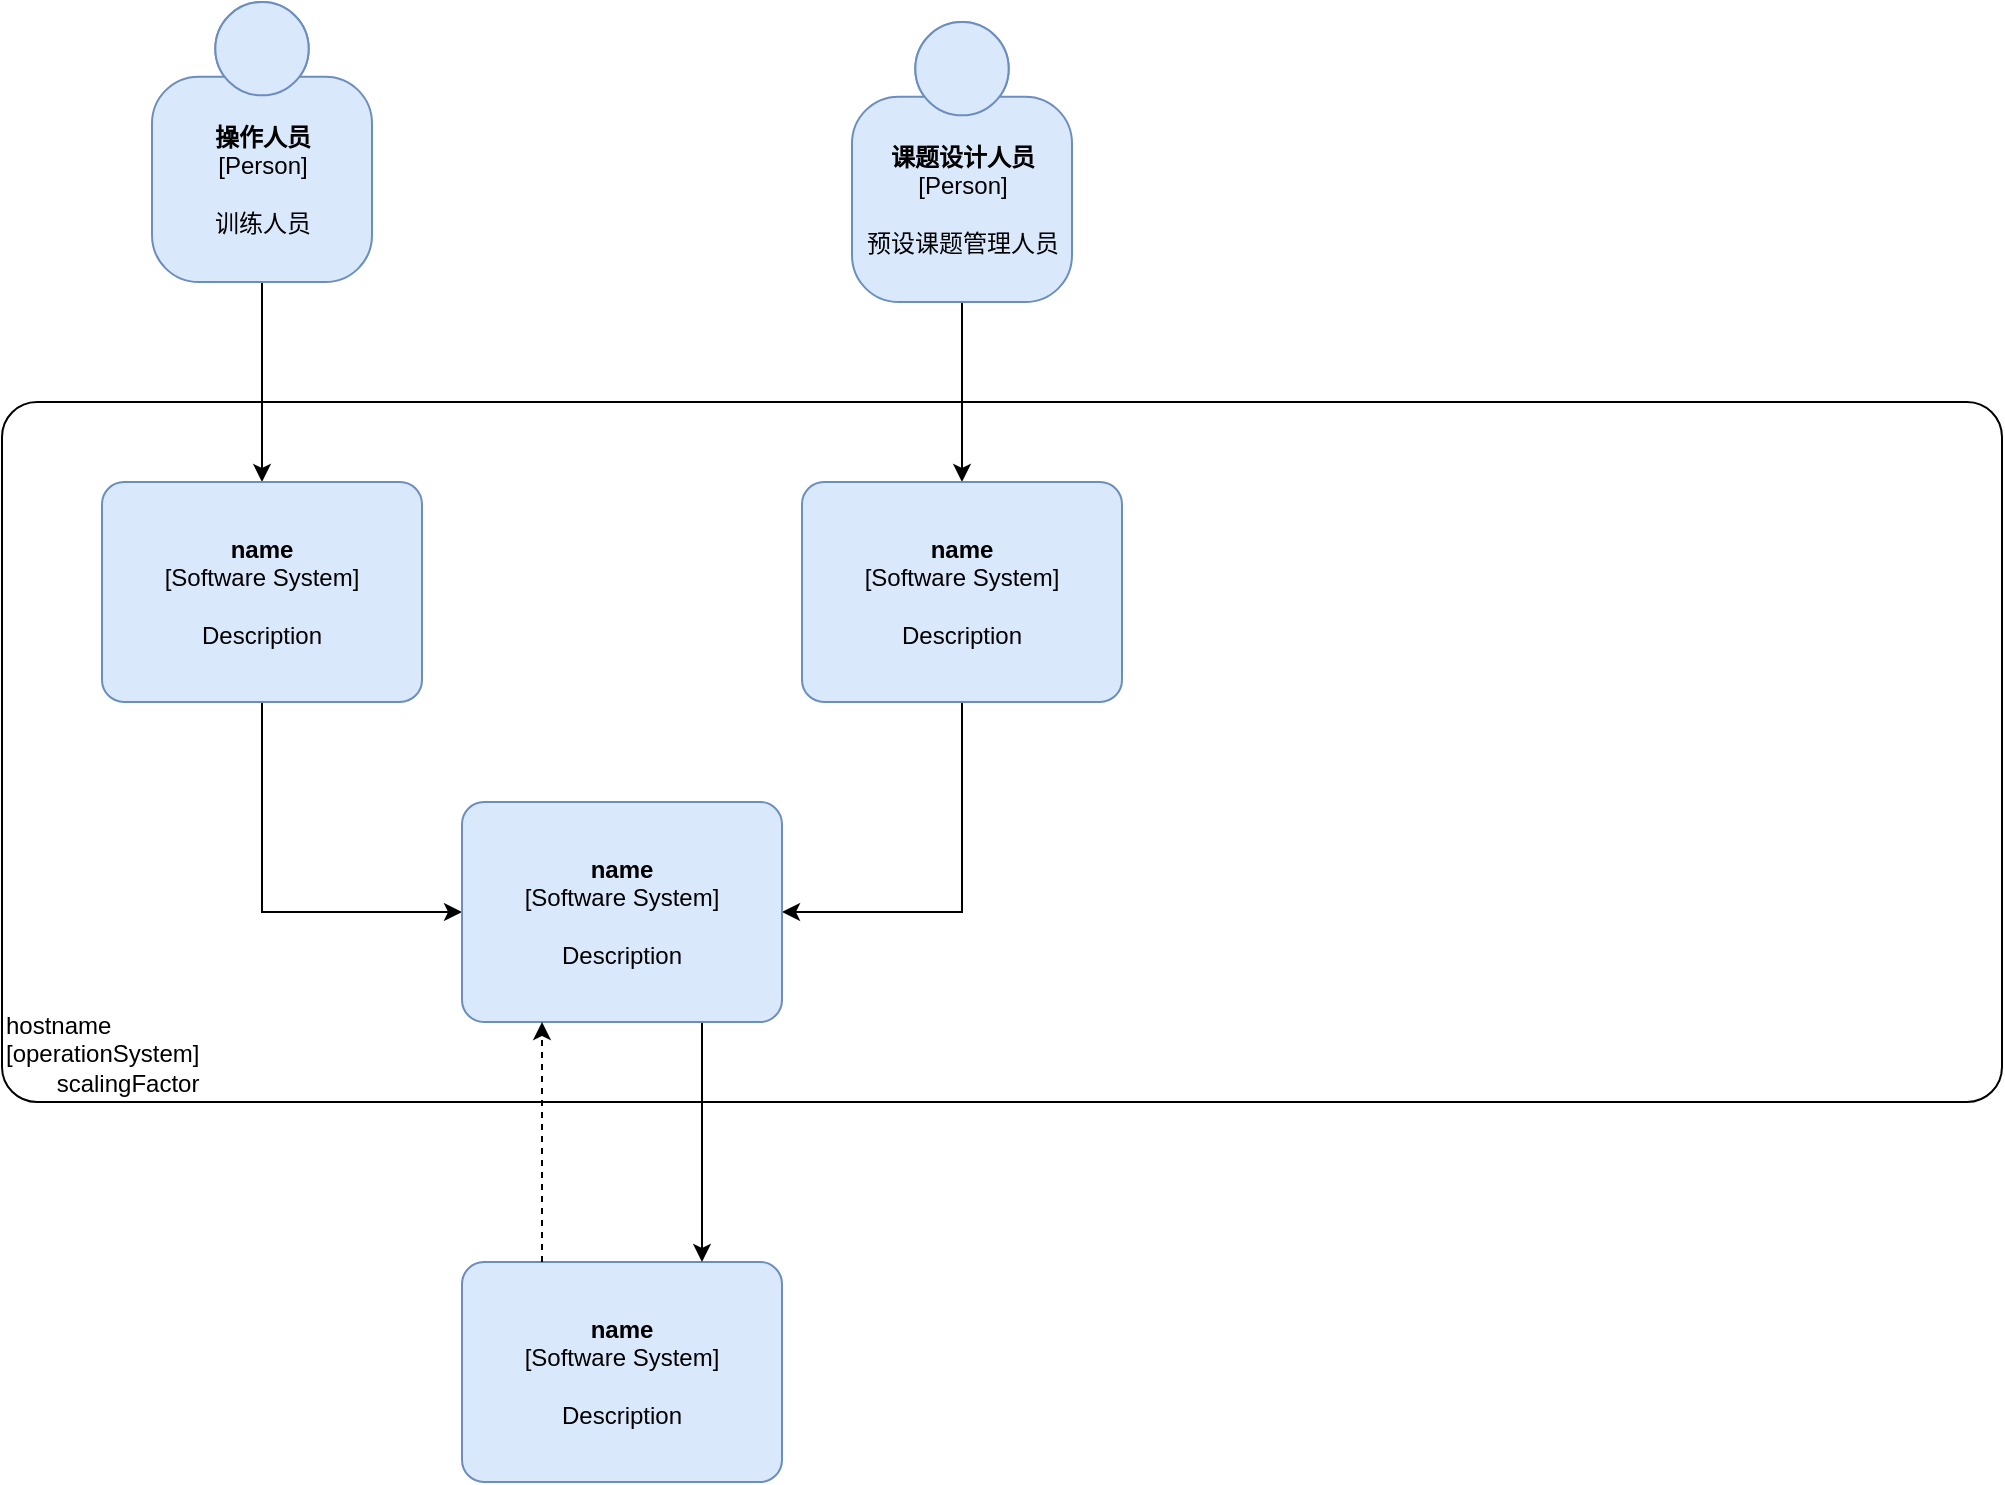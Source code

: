 <mxfile version="12.6.2" type="github">
  <diagram id="lgAuYJyEuSMVy0AEpolL" name="第 1 页">
    <mxGraphModel dx="1422" dy="770" grid="1" gridSize="10" guides="1" tooltips="1" connect="1" arrows="1" fold="1" page="1" pageScale="1" pageWidth="827" pageHeight="1169" math="0" shadow="0">
      <root>
        <mxCell id="0"/>
        <mxCell id="1" parent="0"/>
        <mxCell id="aGzzD4FkBtij4D7MmjPM-3" value="&lt;div style=&quot;text-align: left&quot;&gt;hostname&lt;/div&gt;&lt;div style=&quot;text-align: left&quot;&gt;[operationSystem]&lt;/div&gt;&lt;div style=&quot;text-align: right&quot;&gt;scalingFactor&lt;/div&gt;" style="rounded=1;whiteSpace=wrap;html=1;labelBackgroundColor=none;fillColor=#ffffff;fontColor=#000000;align=left;arcSize=5;strokeColor=#000000;verticalAlign=bottom;points=[[0.25,0,0],[0.5,0,0],[0.75,0,0],[1,0.25,0],[1,0.5,0],[1,0.75,0],[0.75,1,0],[0.5,1,0],[0.25,1,0],[0,0.75,0],[0,0.5,0],[0,0.25,0]];" vertex="1" parent="1">
          <mxGeometry x="90" y="310" width="1000" height="350" as="geometry"/>
        </mxCell>
        <mxCell id="aGzzD4FkBtij4D7MmjPM-8" style="edgeStyle=orthogonalEdgeStyle;rounded=0;orthogonalLoop=1;jettySize=auto;html=1;exitX=0.5;exitY=1;exitDx=0;exitDy=0;exitPerimeter=0;entryX=0.5;entryY=0;entryDx=0;entryDy=0;entryPerimeter=0;" edge="1" parent="1" source="aGzzD4FkBtij4D7MmjPM-1" target="aGzzD4FkBtij4D7MmjPM-2">
          <mxGeometry relative="1" as="geometry"/>
        </mxCell>
        <mxCell id="aGzzD4FkBtij4D7MmjPM-1" value="&lt;b&gt;操作人员&lt;/b&gt;&lt;br&gt;&lt;div&gt;[Person]&lt;/div&gt;&lt;br&gt;&lt;div&gt;训练人员&lt;/div&gt;" style="html=1;dashed=0;whitespace=wrap;fillColor=#DAE8FC;strokeColor=#6C8EBF;shape=mxgraph.c4.person;align=center;points=[[0.5,0,0],[1,0.5,0],[1,0.75,0],[0.75,1,0],[0.5,1,0],[0.25,1,0],[0,0.75,0],[0,0.5,0]];" vertex="1" parent="1">
          <mxGeometry x="165" y="110" width="110.0" height="140" as="geometry"/>
        </mxCell>
        <mxCell id="aGzzD4FkBtij4D7MmjPM-10" style="edgeStyle=orthogonalEdgeStyle;rounded=0;orthogonalLoop=1;jettySize=auto;html=1;exitX=0.5;exitY=1;exitDx=0;exitDy=0;exitPerimeter=0;entryX=0;entryY=0.5;entryDx=0;entryDy=0;entryPerimeter=0;" edge="1" parent="1" source="aGzzD4FkBtij4D7MmjPM-2" target="aGzzD4FkBtij4D7MmjPM-7">
          <mxGeometry relative="1" as="geometry"/>
        </mxCell>
        <mxCell id="aGzzD4FkBtij4D7MmjPM-2" value="&lt;b&gt;name&lt;/b&gt;&lt;div&gt;[Software System]&lt;/div&gt;&lt;br&gt;&lt;div&gt;Description&lt;/div&gt;" style="rounded=1;whiteSpace=wrap;html=1;labelBackgroundColor=none;fillColor=#dae8fc;fontColor=#000000;align=center;arcSize=10;strokeColor=#6c8ebf;points=[[0.25,0,0],[0.5,0,0],[0.75,0,0],[1,0.25,0],[1,0.5,0],[1,0.75,0],[0.75,1,0],[0.5,1,0],[0.25,1,0],[0,0.75,0],[0,0.5,0],[0,0.25,0]];" vertex="1" parent="1">
          <mxGeometry x="140" y="350" width="160" height="110.0" as="geometry"/>
        </mxCell>
        <mxCell id="aGzzD4FkBtij4D7MmjPM-4" value="&lt;b&gt;name&lt;/b&gt;&lt;div&gt;[Software System]&lt;/div&gt;&lt;br&gt;&lt;div&gt;Description&lt;/div&gt;" style="rounded=1;whiteSpace=wrap;html=1;labelBackgroundColor=none;fillColor=#dae8fc;fontColor=#000000;align=center;arcSize=10;strokeColor=#6c8ebf;points=[[0.25,0,0],[0.5,0,0],[0.75,0,0],[1,0.25,0],[1,0.5,0],[1,0.75,0],[0.75,1,0],[0.5,1,0],[0.25,1,0],[0,0.75,0],[0,0.5,0],[0,0.25,0]];" vertex="1" parent="1">
          <mxGeometry x="320" y="740" width="160" height="110.0" as="geometry"/>
        </mxCell>
        <mxCell id="aGzzD4FkBtij4D7MmjPM-9" style="edgeStyle=orthogonalEdgeStyle;rounded=0;orthogonalLoop=1;jettySize=auto;html=1;exitX=0.5;exitY=1;exitDx=0;exitDy=0;exitPerimeter=0;entryX=0.5;entryY=0;entryDx=0;entryDy=0;entryPerimeter=0;" edge="1" parent="1" source="aGzzD4FkBtij4D7MmjPM-5" target="aGzzD4FkBtij4D7MmjPM-6">
          <mxGeometry relative="1" as="geometry"/>
        </mxCell>
        <mxCell id="aGzzD4FkBtij4D7MmjPM-5" value="&lt;b&gt;课题设计人员&lt;/b&gt;&lt;br&gt;&lt;div&gt;[Person]&lt;/div&gt;&lt;br&gt;&lt;div&gt;预设课题管理人员&lt;/div&gt;" style="html=1;dashed=0;whitespace=wrap;fillColor=#DAE8FC;strokeColor=#6C8EBF;shape=mxgraph.c4.person;align=center;points=[[0.5,0,0],[1,0.5,0],[1,0.75,0],[0.75,1,0],[0.5,1,0],[0.25,1,0],[0,0.75,0],[0,0.5,0]];" vertex="1" parent="1">
          <mxGeometry x="515" y="120" width="110.0" height="140" as="geometry"/>
        </mxCell>
        <mxCell id="aGzzD4FkBtij4D7MmjPM-11" style="edgeStyle=orthogonalEdgeStyle;rounded=0;orthogonalLoop=1;jettySize=auto;html=1;exitX=0.5;exitY=1;exitDx=0;exitDy=0;exitPerimeter=0;entryX=1;entryY=0.5;entryDx=0;entryDy=0;entryPerimeter=0;" edge="1" parent="1" source="aGzzD4FkBtij4D7MmjPM-6" target="aGzzD4FkBtij4D7MmjPM-7">
          <mxGeometry relative="1" as="geometry"/>
        </mxCell>
        <mxCell id="aGzzD4FkBtij4D7MmjPM-6" value="&lt;b&gt;name&lt;/b&gt;&lt;div&gt;[Software System]&lt;/div&gt;&lt;br&gt;&lt;div&gt;Description&lt;/div&gt;" style="rounded=1;whiteSpace=wrap;html=1;labelBackgroundColor=none;fillColor=#dae8fc;fontColor=#000000;align=center;arcSize=10;strokeColor=#6c8ebf;points=[[0.25,0,0],[0.5,0,0],[0.75,0,0],[1,0.25,0],[1,0.5,0],[1,0.75,0],[0.75,1,0],[0.5,1,0],[0.25,1,0],[0,0.75,0],[0,0.5,0],[0,0.25,0]];" vertex="1" parent="1">
          <mxGeometry x="490" y="350" width="160" height="110.0" as="geometry"/>
        </mxCell>
        <mxCell id="aGzzD4FkBtij4D7MmjPM-14" style="edgeStyle=orthogonalEdgeStyle;rounded=0;orthogonalLoop=1;jettySize=auto;html=1;exitX=0.75;exitY=1;exitDx=0;exitDy=0;exitPerimeter=0;entryX=0.75;entryY=0;entryDx=0;entryDy=0;entryPerimeter=0;" edge="1" parent="1" source="aGzzD4FkBtij4D7MmjPM-7" target="aGzzD4FkBtij4D7MmjPM-4">
          <mxGeometry relative="1" as="geometry"/>
        </mxCell>
        <mxCell id="aGzzD4FkBtij4D7MmjPM-7" value="&lt;b&gt;name&lt;/b&gt;&lt;div&gt;[Software System]&lt;/div&gt;&lt;br&gt;&lt;div&gt;Description&lt;/div&gt;" style="rounded=1;whiteSpace=wrap;html=1;labelBackgroundColor=none;fillColor=#dae8fc;fontColor=#000000;align=center;arcSize=10;strokeColor=#6c8ebf;points=[[0.25,0,0],[0.5,0,0],[0.75,0,0],[1,0.25,0],[1,0.5,0],[1,0.75,0],[0.75,1,0],[0.5,1,0],[0.25,1,0],[0,0.75,0],[0,0.5,0],[0,0.25,0]];" vertex="1" parent="1">
          <mxGeometry x="320" y="510" width="160" height="110.0" as="geometry"/>
        </mxCell>
        <mxCell id="aGzzD4FkBtij4D7MmjPM-13" style="edgeStyle=orthogonalEdgeStyle;rounded=0;orthogonalLoop=1;jettySize=auto;html=1;exitX=0.25;exitY=0;exitDx=0;exitDy=0;exitPerimeter=0;entryX=0.25;entryY=1;entryDx=0;entryDy=0;entryPerimeter=0;dashed=1;" edge="1" parent="1" source="aGzzD4FkBtij4D7MmjPM-4" target="aGzzD4FkBtij4D7MmjPM-7">
          <mxGeometry relative="1" as="geometry"/>
        </mxCell>
      </root>
    </mxGraphModel>
  </diagram>
</mxfile>
